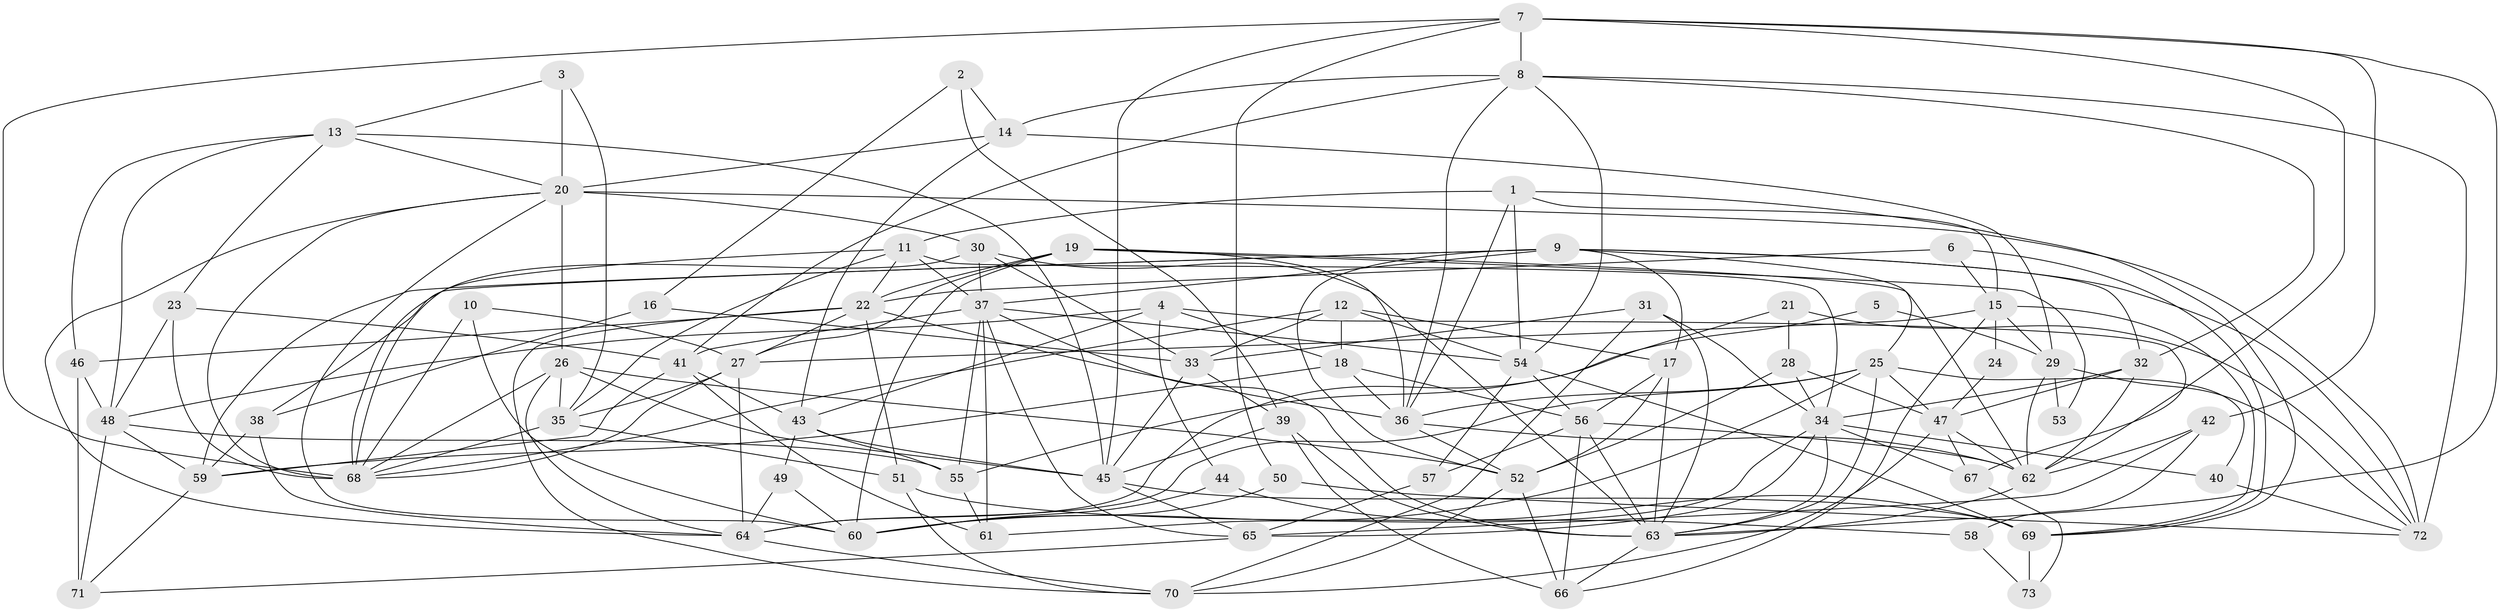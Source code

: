 // original degree distribution, {2: 0.1643835616438356, 5: 0.1643835616438356, 3: 0.1917808219178082, 6: 0.06164383561643835, 7: 0.04794520547945205, 4: 0.3493150684931507, 8: 0.0136986301369863, 9: 0.00684931506849315}
// Generated by graph-tools (version 1.1) at 2025/02/03/09/25 03:02:08]
// undirected, 73 vertices, 200 edges
graph export_dot {
graph [start="1"]
  node [color=gray90,style=filled];
  1;
  2;
  3;
  4;
  5;
  6;
  7;
  8;
  9;
  10;
  11;
  12;
  13;
  14;
  15;
  16;
  17;
  18;
  19;
  20;
  21;
  22;
  23;
  24;
  25;
  26;
  27;
  28;
  29;
  30;
  31;
  32;
  33;
  34;
  35;
  36;
  37;
  38;
  39;
  40;
  41;
  42;
  43;
  44;
  45;
  46;
  47;
  48;
  49;
  50;
  51;
  52;
  53;
  54;
  55;
  56;
  57;
  58;
  59;
  60;
  61;
  62;
  63;
  64;
  65;
  66;
  67;
  68;
  69;
  70;
  71;
  72;
  73;
  1 -- 11 [weight=1.0];
  1 -- 15 [weight=1.0];
  1 -- 36 [weight=1.0];
  1 -- 54 [weight=1.0];
  1 -- 69 [weight=1.0];
  2 -- 14 [weight=1.0];
  2 -- 16 [weight=1.0];
  2 -- 39 [weight=1.0];
  3 -- 13 [weight=1.0];
  3 -- 20 [weight=1.0];
  3 -- 35 [weight=1.0];
  4 -- 18 [weight=1.0];
  4 -- 43 [weight=1.0];
  4 -- 44 [weight=1.0];
  4 -- 48 [weight=1.0];
  4 -- 67 [weight=1.0];
  5 -- 29 [weight=1.0];
  5 -- 55 [weight=1.0];
  6 -- 15 [weight=1.0];
  6 -- 22 [weight=1.0];
  6 -- 69 [weight=1.0];
  7 -- 8 [weight=1.0];
  7 -- 42 [weight=1.0];
  7 -- 45 [weight=1.0];
  7 -- 50 [weight=1.0];
  7 -- 62 [weight=1.0];
  7 -- 63 [weight=2.0];
  7 -- 68 [weight=2.0];
  8 -- 14 [weight=1.0];
  8 -- 32 [weight=1.0];
  8 -- 36 [weight=1.0];
  8 -- 41 [weight=1.0];
  8 -- 54 [weight=1.0];
  8 -- 72 [weight=1.0];
  9 -- 17 [weight=1.0];
  9 -- 25 [weight=1.0];
  9 -- 32 [weight=1.0];
  9 -- 37 [weight=1.0];
  9 -- 38 [weight=1.0];
  9 -- 52 [weight=1.0];
  9 -- 59 [weight=1.0];
  9 -- 72 [weight=1.0];
  10 -- 27 [weight=1.0];
  10 -- 60 [weight=1.0];
  10 -- 68 [weight=1.0];
  11 -- 22 [weight=1.0];
  11 -- 34 [weight=1.0];
  11 -- 35 [weight=1.0];
  11 -- 37 [weight=1.0];
  11 -- 68 [weight=1.0];
  12 -- 17 [weight=1.0];
  12 -- 18 [weight=1.0];
  12 -- 33 [weight=1.0];
  12 -- 54 [weight=1.0];
  12 -- 68 [weight=1.0];
  13 -- 20 [weight=1.0];
  13 -- 23 [weight=1.0];
  13 -- 45 [weight=1.0];
  13 -- 46 [weight=1.0];
  13 -- 48 [weight=1.0];
  14 -- 20 [weight=1.0];
  14 -- 29 [weight=1.0];
  14 -- 43 [weight=1.0];
  15 -- 24 [weight=1.0];
  15 -- 27 [weight=2.0];
  15 -- 29 [weight=1.0];
  15 -- 66 [weight=1.0];
  15 -- 69 [weight=1.0];
  16 -- 33 [weight=1.0];
  16 -- 38 [weight=1.0];
  17 -- 52 [weight=1.0];
  17 -- 56 [weight=1.0];
  17 -- 63 [weight=1.0];
  18 -- 36 [weight=2.0];
  18 -- 56 [weight=1.0];
  18 -- 59 [weight=1.0];
  19 -- 22 [weight=1.0];
  19 -- 27 [weight=1.0];
  19 -- 36 [weight=1.0];
  19 -- 53 [weight=1.0];
  19 -- 60 [weight=1.0];
  19 -- 62 [weight=1.0];
  20 -- 26 [weight=2.0];
  20 -- 30 [weight=1.0];
  20 -- 60 [weight=1.0];
  20 -- 64 [weight=1.0];
  20 -- 68 [weight=1.0];
  20 -- 72 [weight=2.0];
  21 -- 28 [weight=1.0];
  21 -- 64 [weight=1.0];
  21 -- 72 [weight=1.0];
  22 -- 27 [weight=1.0];
  22 -- 36 [weight=1.0];
  22 -- 46 [weight=1.0];
  22 -- 51 [weight=1.0];
  22 -- 70 [weight=1.0];
  23 -- 41 [weight=1.0];
  23 -- 48 [weight=1.0];
  23 -- 68 [weight=1.0];
  24 -- 47 [weight=1.0];
  25 -- 36 [weight=1.0];
  25 -- 40 [weight=1.0];
  25 -- 47 [weight=1.0];
  25 -- 60 [weight=1.0];
  25 -- 63 [weight=1.0];
  25 -- 64 [weight=1.0];
  26 -- 35 [weight=1.0];
  26 -- 45 [weight=1.0];
  26 -- 52 [weight=1.0];
  26 -- 64 [weight=1.0];
  26 -- 68 [weight=1.0];
  27 -- 35 [weight=1.0];
  27 -- 64 [weight=1.0];
  27 -- 68 [weight=1.0];
  28 -- 34 [weight=1.0];
  28 -- 47 [weight=2.0];
  28 -- 52 [weight=1.0];
  29 -- 53 [weight=1.0];
  29 -- 62 [weight=1.0];
  29 -- 72 [weight=1.0];
  30 -- 33 [weight=1.0];
  30 -- 37 [weight=1.0];
  30 -- 63 [weight=1.0];
  30 -- 68 [weight=2.0];
  31 -- 33 [weight=1.0];
  31 -- 34 [weight=1.0];
  31 -- 63 [weight=1.0];
  31 -- 70 [weight=1.0];
  32 -- 34 [weight=1.0];
  32 -- 47 [weight=2.0];
  32 -- 62 [weight=1.0];
  33 -- 39 [weight=1.0];
  33 -- 45 [weight=1.0];
  34 -- 40 [weight=2.0];
  34 -- 61 [weight=1.0];
  34 -- 63 [weight=1.0];
  34 -- 65 [weight=1.0];
  34 -- 67 [weight=1.0];
  35 -- 51 [weight=1.0];
  35 -- 68 [weight=1.0];
  36 -- 52 [weight=1.0];
  36 -- 62 [weight=1.0];
  37 -- 41 [weight=2.0];
  37 -- 54 [weight=1.0];
  37 -- 55 [weight=1.0];
  37 -- 61 [weight=1.0];
  37 -- 63 [weight=1.0];
  37 -- 65 [weight=1.0];
  38 -- 59 [weight=1.0];
  38 -- 64 [weight=1.0];
  39 -- 45 [weight=1.0];
  39 -- 63 [weight=2.0];
  39 -- 66 [weight=1.0];
  40 -- 72 [weight=1.0];
  41 -- 43 [weight=2.0];
  41 -- 59 [weight=1.0];
  41 -- 61 [weight=1.0];
  42 -- 58 [weight=1.0];
  42 -- 62 [weight=1.0];
  42 -- 65 [weight=1.0];
  43 -- 45 [weight=1.0];
  43 -- 49 [weight=2.0];
  43 -- 55 [weight=1.0];
  44 -- 60 [weight=1.0];
  44 -- 69 [weight=1.0];
  45 -- 65 [weight=1.0];
  45 -- 69 [weight=1.0];
  46 -- 48 [weight=1.0];
  46 -- 71 [weight=1.0];
  47 -- 62 [weight=1.0];
  47 -- 67 [weight=1.0];
  47 -- 70 [weight=1.0];
  48 -- 55 [weight=1.0];
  48 -- 59 [weight=1.0];
  48 -- 71 [weight=1.0];
  49 -- 60 [weight=1.0];
  49 -- 64 [weight=1.0];
  50 -- 60 [weight=1.0];
  50 -- 72 [weight=1.0];
  51 -- 58 [weight=1.0];
  51 -- 70 [weight=1.0];
  52 -- 66 [weight=1.0];
  52 -- 70 [weight=1.0];
  54 -- 56 [weight=1.0];
  54 -- 57 [weight=1.0];
  54 -- 69 [weight=1.0];
  55 -- 61 [weight=1.0];
  56 -- 57 [weight=2.0];
  56 -- 62 [weight=1.0];
  56 -- 63 [weight=1.0];
  56 -- 66 [weight=1.0];
  57 -- 65 [weight=1.0];
  58 -- 73 [weight=1.0];
  59 -- 71 [weight=1.0];
  62 -- 63 [weight=1.0];
  63 -- 66 [weight=1.0];
  64 -- 70 [weight=1.0];
  65 -- 71 [weight=1.0];
  67 -- 73 [weight=1.0];
  69 -- 73 [weight=1.0];
}
